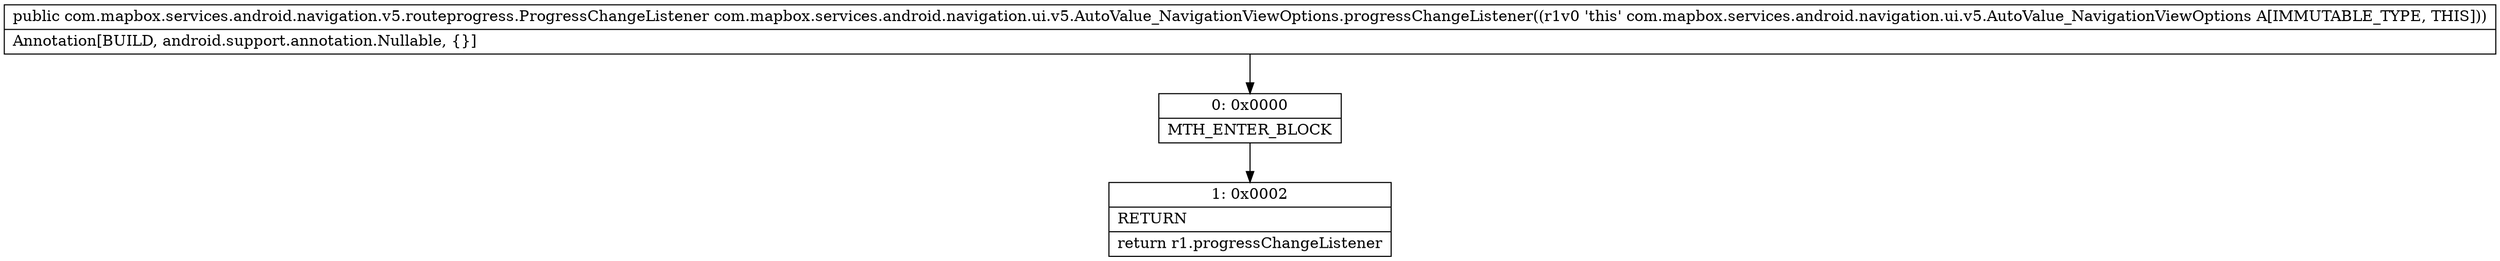 digraph "CFG forcom.mapbox.services.android.navigation.ui.v5.AutoValue_NavigationViewOptions.progressChangeListener()Lcom\/mapbox\/services\/android\/navigation\/v5\/routeprogress\/ProgressChangeListener;" {
Node_0 [shape=record,label="{0\:\ 0x0000|MTH_ENTER_BLOCK\l}"];
Node_1 [shape=record,label="{1\:\ 0x0002|RETURN\l|return r1.progressChangeListener\l}"];
MethodNode[shape=record,label="{public com.mapbox.services.android.navigation.v5.routeprogress.ProgressChangeListener com.mapbox.services.android.navigation.ui.v5.AutoValue_NavigationViewOptions.progressChangeListener((r1v0 'this' com.mapbox.services.android.navigation.ui.v5.AutoValue_NavigationViewOptions A[IMMUTABLE_TYPE, THIS]))  | Annotation[BUILD, android.support.annotation.Nullable, \{\}]\l}"];
MethodNode -> Node_0;
Node_0 -> Node_1;
}

